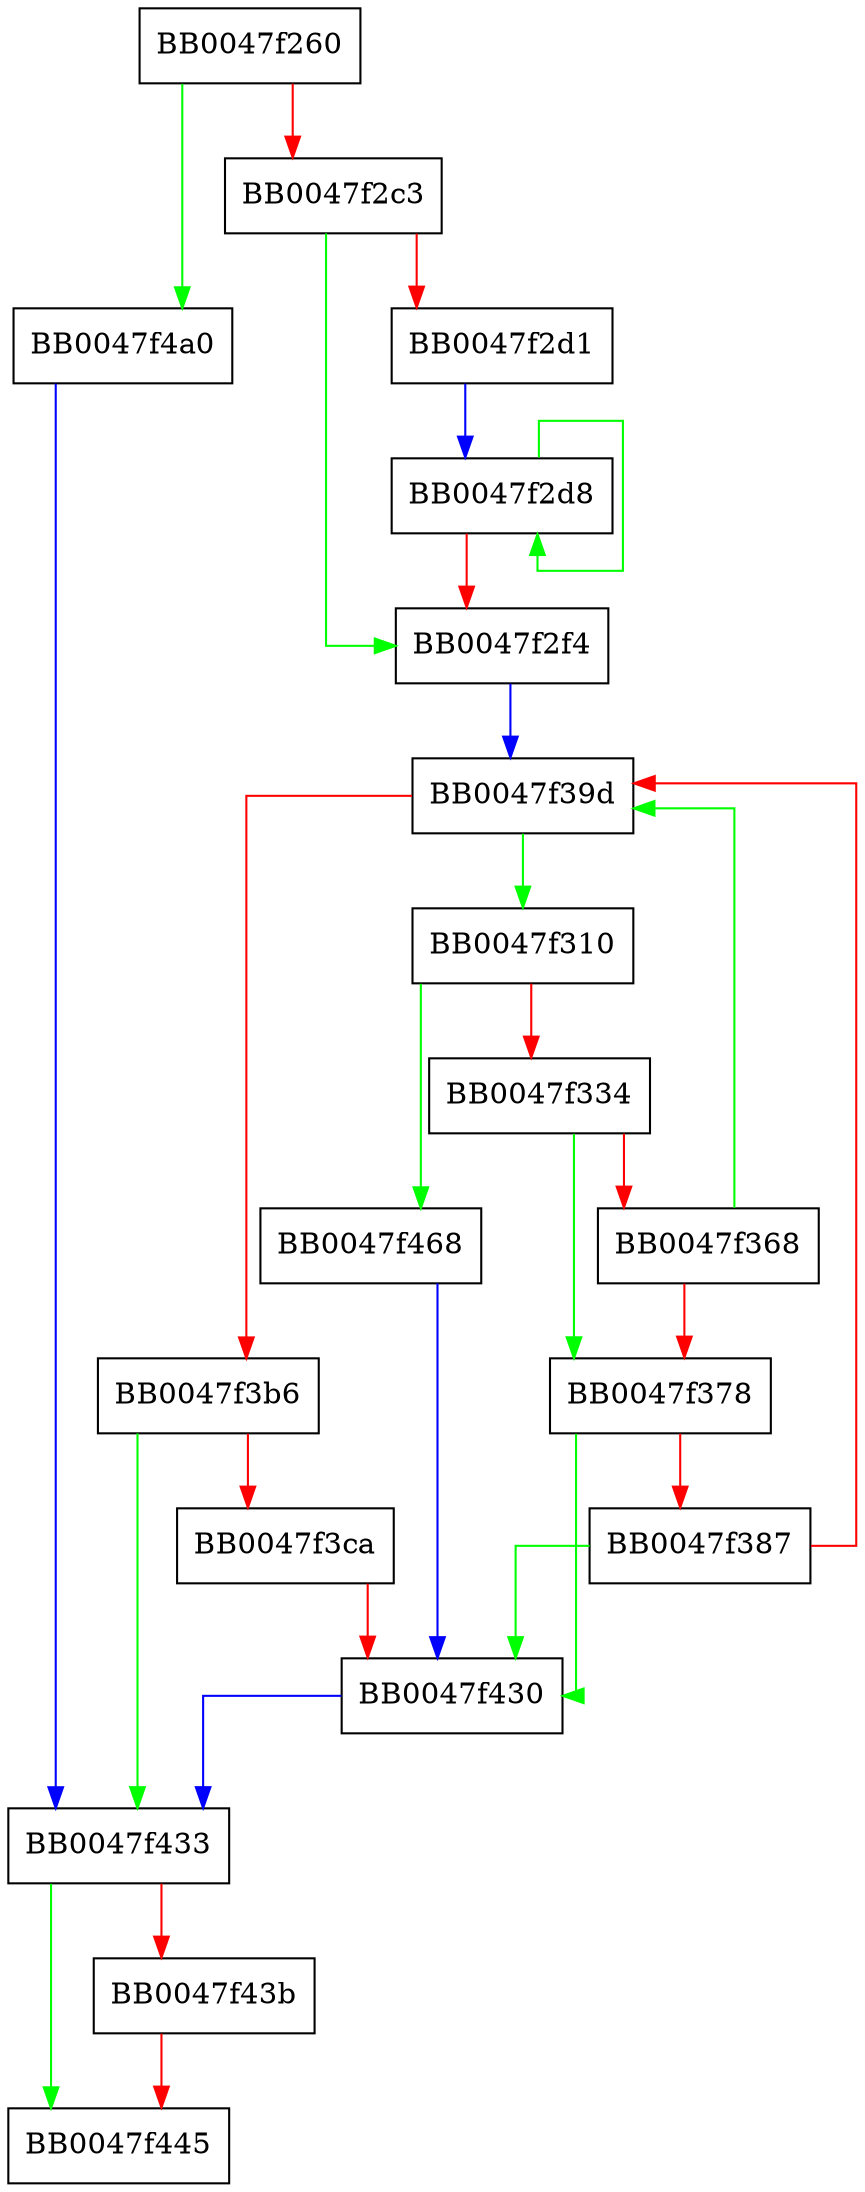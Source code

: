 digraph SSL_add_dir_cert_subjects_to_stack {
  node [shape="box"];
  graph [splines=ortho];
  BB0047f260 -> BB0047f4a0 [color="green"];
  BB0047f260 -> BB0047f2c3 [color="red"];
  BB0047f2c3 -> BB0047f2f4 [color="green"];
  BB0047f2c3 -> BB0047f2d1 [color="red"];
  BB0047f2d1 -> BB0047f2d8 [color="blue"];
  BB0047f2d8 -> BB0047f2d8 [color="green"];
  BB0047f2d8 -> BB0047f2f4 [color="red"];
  BB0047f2f4 -> BB0047f39d [color="blue"];
  BB0047f310 -> BB0047f468 [color="green"];
  BB0047f310 -> BB0047f334 [color="red"];
  BB0047f334 -> BB0047f378 [color="green"];
  BB0047f334 -> BB0047f368 [color="red"];
  BB0047f368 -> BB0047f39d [color="green"];
  BB0047f368 -> BB0047f378 [color="red"];
  BB0047f378 -> BB0047f430 [color="green"];
  BB0047f378 -> BB0047f387 [color="red"];
  BB0047f387 -> BB0047f430 [color="green"];
  BB0047f387 -> BB0047f39d [color="red"];
  BB0047f39d -> BB0047f310 [color="green"];
  BB0047f39d -> BB0047f3b6 [color="red"];
  BB0047f3b6 -> BB0047f433 [color="green"];
  BB0047f3b6 -> BB0047f3ca [color="red"];
  BB0047f3ca -> BB0047f430 [color="red"];
  BB0047f430 -> BB0047f433 [color="blue"];
  BB0047f433 -> BB0047f445 [color="green"];
  BB0047f433 -> BB0047f43b [color="red"];
  BB0047f43b -> BB0047f445 [color="red"];
  BB0047f468 -> BB0047f430 [color="blue"];
  BB0047f4a0 -> BB0047f433 [color="blue"];
}